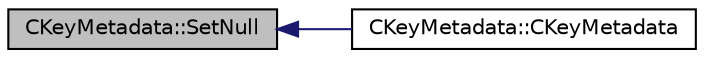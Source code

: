 digraph "CKeyMetadata::SetNull"
{
  edge [fontname="Helvetica",fontsize="10",labelfontname="Helvetica",labelfontsize="10"];
  node [fontname="Helvetica",fontsize="10",shape=record];
  rankdir="LR";
  Node8 [label="CKeyMetadata::SetNull",height=0.2,width=0.4,color="black", fillcolor="grey75", style="filled", fontcolor="black"];
  Node8 -> Node9 [dir="back",color="midnightblue",fontsize="10",style="solid",fontname="Helvetica"];
  Node9 [label="CKeyMetadata::CKeyMetadata",height=0.2,width=0.4,color="black", fillcolor="white", style="filled",URL="$class_c_key_metadata.html#aa8b0f7b007fdc16d2ebf97c893a6760b"];
}

